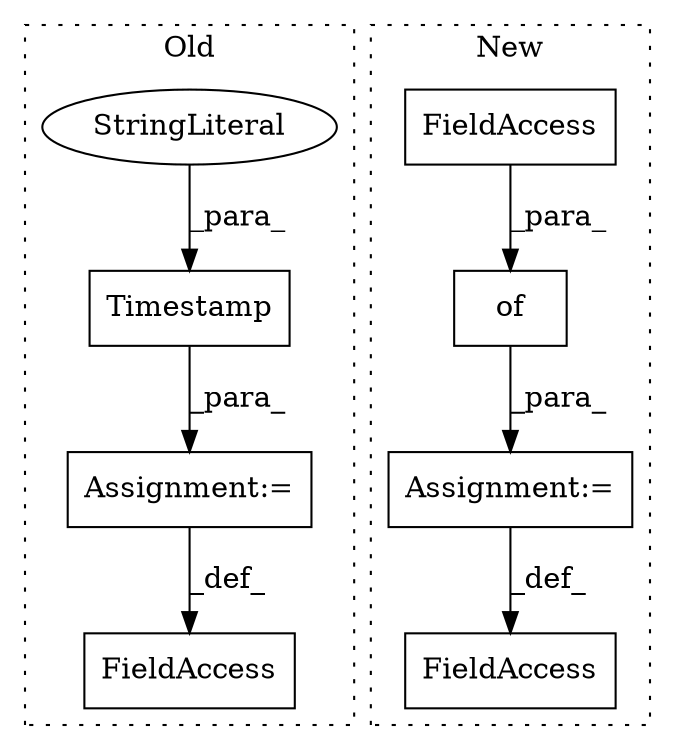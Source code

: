 digraph G {
subgraph cluster0 {
1 [label="Timestamp" a="32" s="4915,4941" l="10,1" shape="box"];
3 [label="StringLiteral" a="45" s="4925" l="16" shape="ellipse"];
5 [label="Assignment:=" a="7" s="4883" l="1" shape="box"];
8 [label="FieldAccess" a="22" s="4872" l="11" shape="box"];
label = "Old";
style="dotted";
}
subgraph cluster1 {
2 [label="of" a="32" s="2418,2515" l="10,1" shape="box"];
4 [label="Assignment:=" a="7" s="2413" l="1" shape="box"];
6 [label="FieldAccess" a="22" s="2459" l="2" shape="box"];
7 [label="FieldAccess" a="22" s="2399" l="14" shape="box"];
label = "New";
style="dotted";
}
1 -> 5 [label="_para_"];
2 -> 4 [label="_para_"];
3 -> 1 [label="_para_"];
4 -> 7 [label="_def_"];
5 -> 8 [label="_def_"];
6 -> 2 [label="_para_"];
}